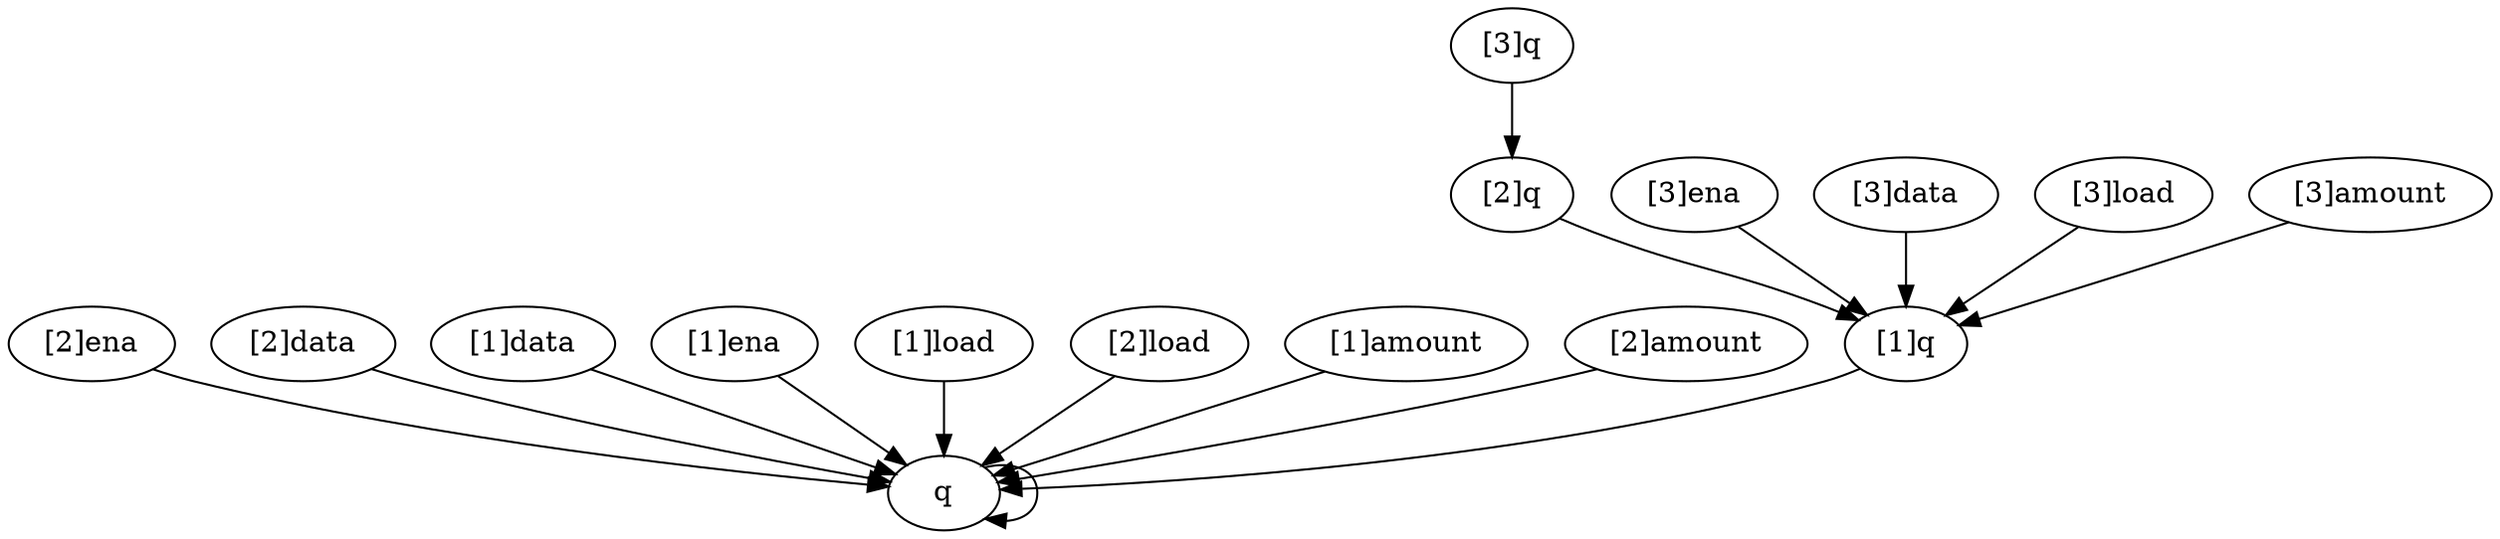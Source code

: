 digraph "" {
	"[1]q"	[complexity=30,
		importance=18.6,
		rank=0.62];
	q	[complexity=20,
		importance=3.6,
		rank=0.18];
	"[1]q" -> q;
	"[3]q"	[complexity=50,
		importance=468.6,
		rank=9.372];
	"[2]q"	[complexity=40,
		importance=93.6,
		rank=2.34];
	"[3]q" -> "[2]q";
	"[3]ena"	[complexity=31,
		importance=93.1,
		rank=3.00322580645];
	"[3]ena" -> "[1]q";
	"[2]ena"	[complexity=21,
		importance=18.1,
		rank=0.861904761905];
	"[2]ena" -> q;
	"[2]q" -> "[1]q";
	"[2]data"	[complexity=22,
		importance=3.7,
		rank=0.168181818182];
	"[2]data" -> q;
	"[3]data"	[complexity=32,
		importance=18.7,
		rank=0.584375];
	"[3]data" -> "[1]q";
	"[1]data"	[complexity=22,
		importance=3.7,
		rank=0.168181818182];
	"[1]data" -> q;
	"[1]ena"	[complexity=21,
		importance=18.1,
		rank=0.861904761905];
	"[1]ena" -> q;
	q -> q;
	"[3]load"	[complexity=31,
		importance=18.7,
		rank=0.603225806452];
	"[3]load" -> "[1]q";
	"[1]load"	[complexity=21,
		importance=3.7,
		rank=0.17619047619];
	"[1]load" -> q;
	"[3]amount"	[complexity=31,
		importance=93.1,
		rank=3.00322580645];
	"[3]amount" -> "[1]q";
	"[2]load"	[complexity=21,
		importance=3.7,
		rank=0.17619047619];
	"[2]load" -> q;
	"[1]amount"	[complexity=21,
		importance=18.1,
		rank=0.861904761905];
	"[1]amount" -> q;
	"[2]amount"	[complexity=21,
		importance=18.1,
		rank=0.861904761905];
	"[2]amount" -> q;
}
